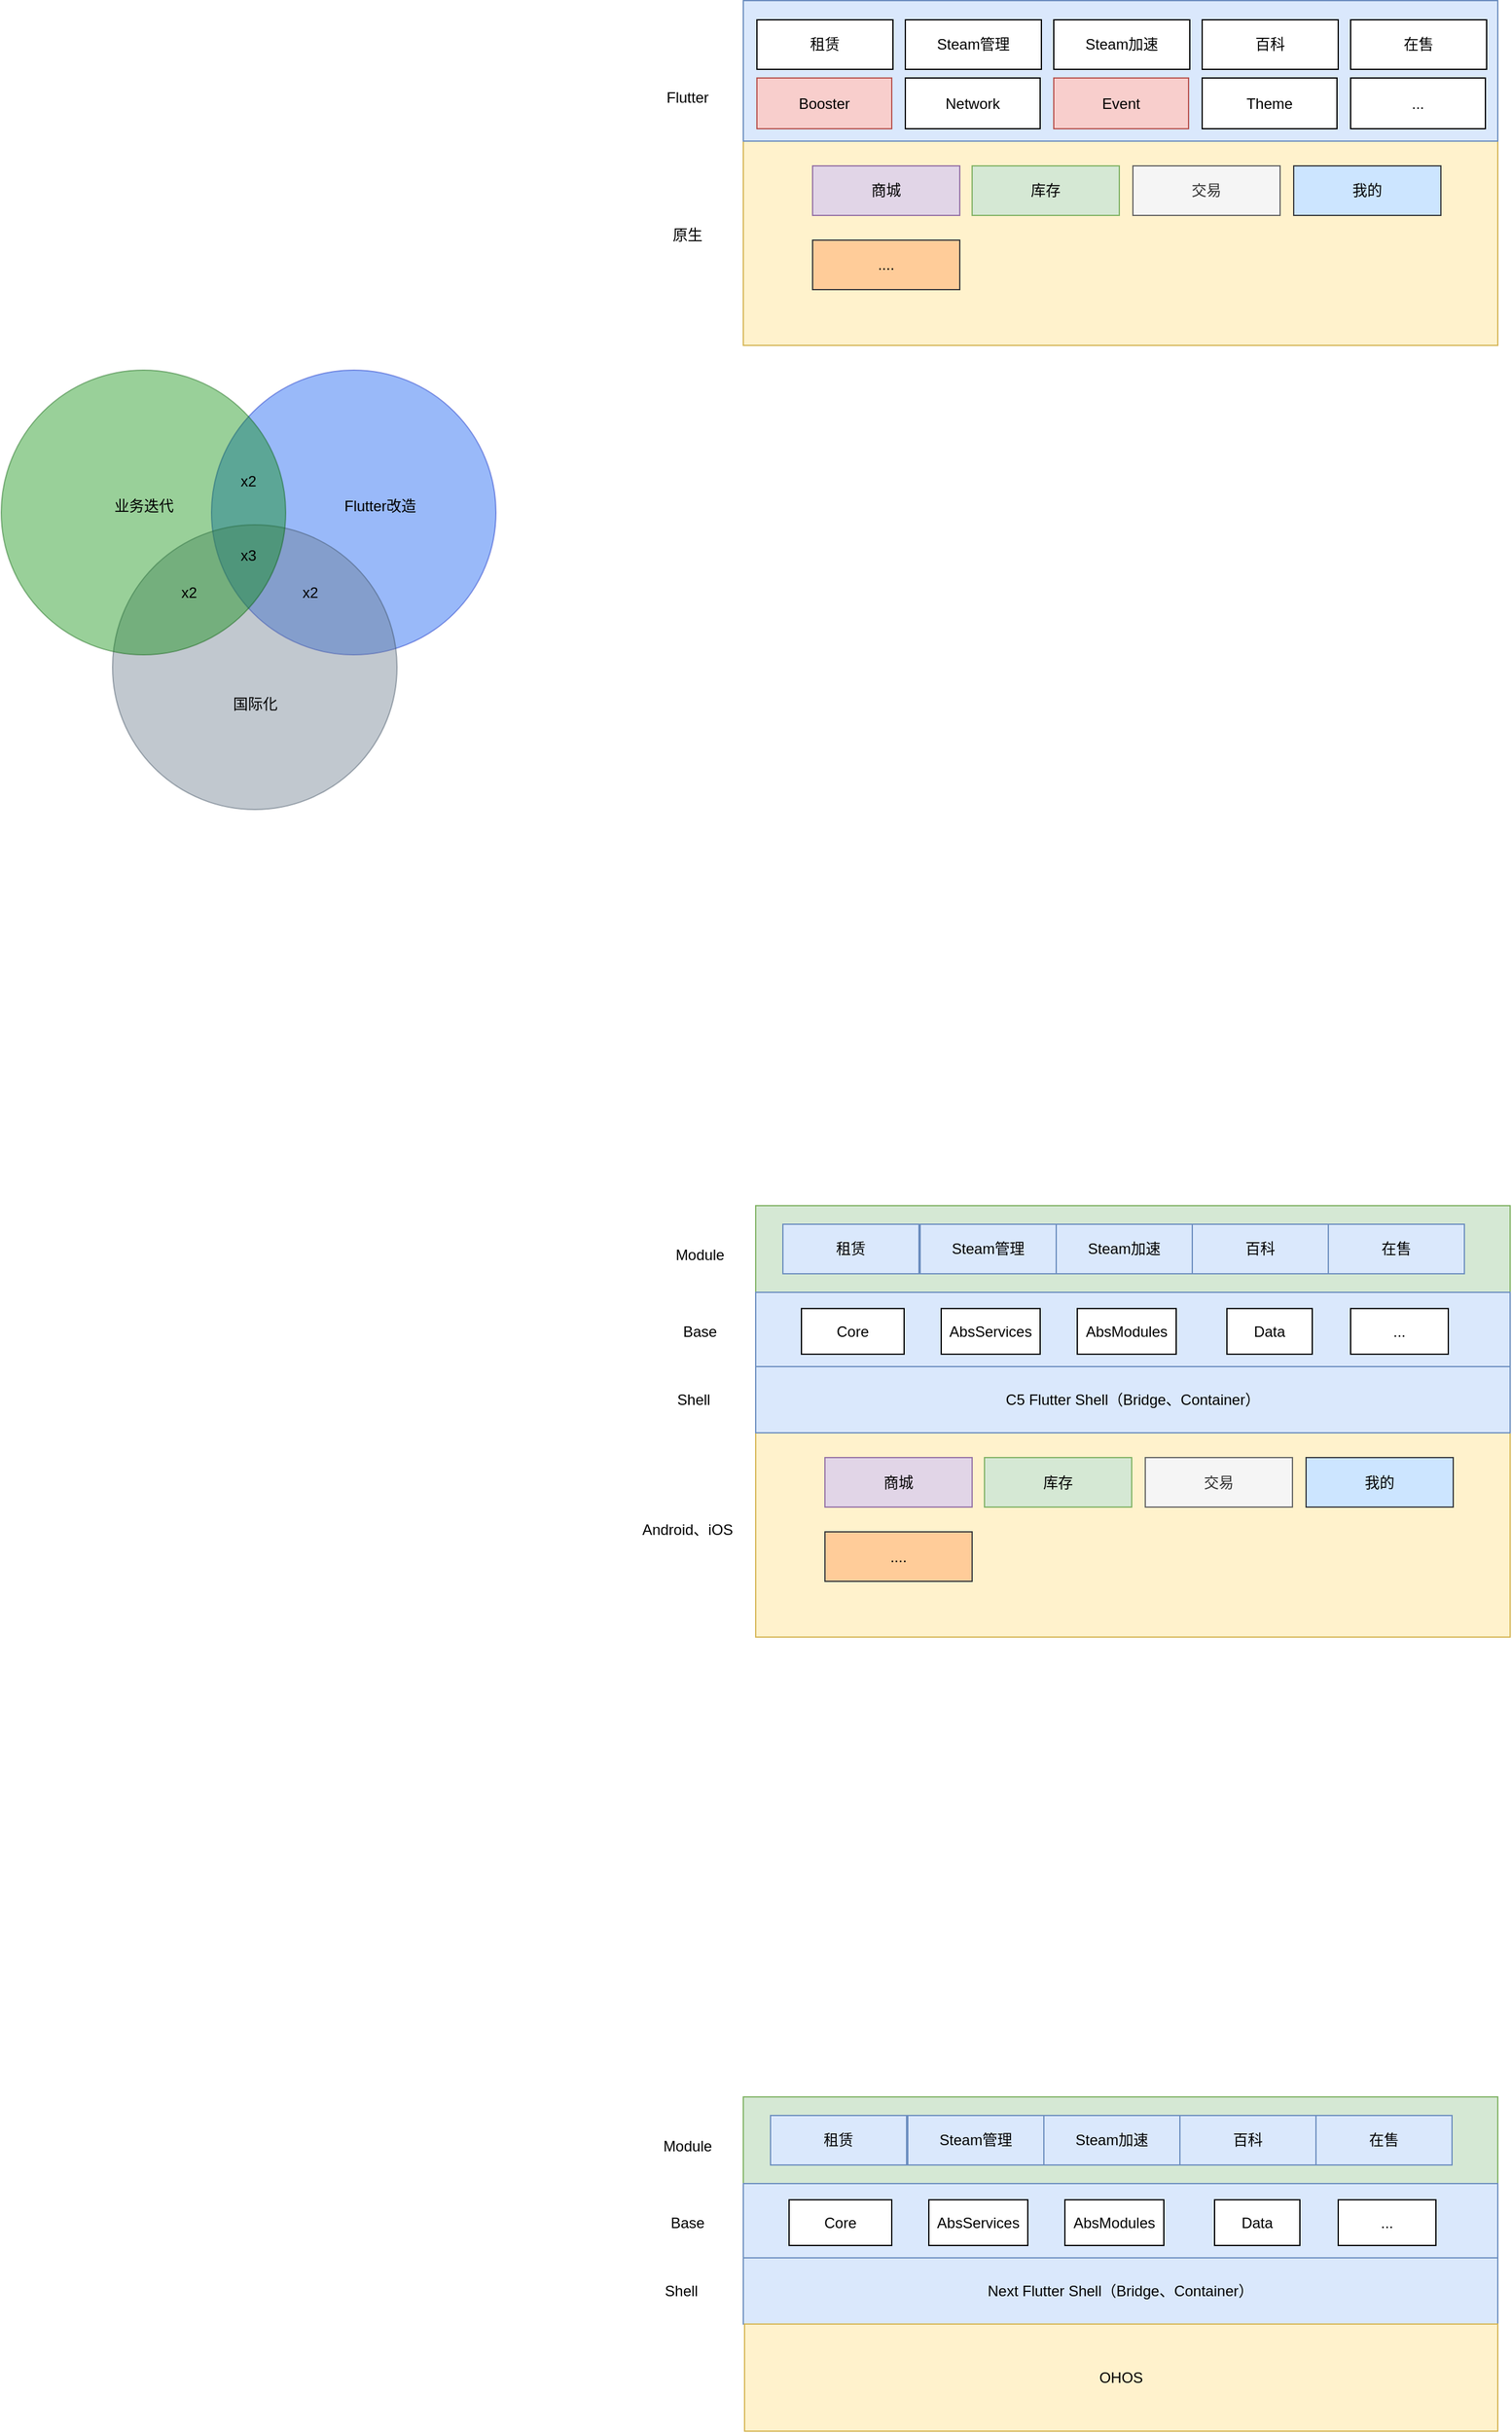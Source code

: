 <mxfile version="24.7.17">
  <diagram name="第 1 页" id="m9vhq2q0e87dHCPL6pzd">
    <mxGraphModel dx="2069" dy="819" grid="1" gridSize="10" guides="1" tooltips="1" connect="1" arrows="1" fold="1" page="1" pageScale="1" pageWidth="827" pageHeight="1169" math="0" shadow="0">
      <root>
        <mxCell id="0" />
        <mxCell id="1" parent="0" />
        <mxCell id="ZYgXHka4m3HWxw24o6Yz-52" value="" style="rounded=0;whiteSpace=wrap;html=1;fillColor=#d5e8d4;strokeColor=#82b366;" parent="1" vertex="1">
          <mxGeometry x="-110" y="1260" width="610" height="70" as="geometry" />
        </mxCell>
        <mxCell id="ZYgXHka4m3HWxw24o6Yz-1" value="" style="rounded=0;whiteSpace=wrap;html=1;fillColor=#fff2cc;strokeColor=#d6b656;" parent="1" vertex="1">
          <mxGeometry x="-120" y="400" width="610" height="165" as="geometry" />
        </mxCell>
        <mxCell id="ZYgXHka4m3HWxw24o6Yz-2" value="" style="rounded=0;whiteSpace=wrap;html=1;fillColor=#dae8fc;strokeColor=#6c8ebf;" parent="1" vertex="1">
          <mxGeometry x="-120" y="286.5" width="610" height="113.5" as="geometry" />
        </mxCell>
        <mxCell id="ZYgXHka4m3HWxw24o6Yz-4" value="租赁" style="rounded=0;whiteSpace=wrap;html=1;" parent="1" vertex="1">
          <mxGeometry x="-109" y="302" width="110" height="40" as="geometry" />
        </mxCell>
        <mxCell id="ZYgXHka4m3HWxw24o6Yz-5" value="Steam管理" style="rounded=0;whiteSpace=wrap;html=1;" parent="1" vertex="1">
          <mxGeometry x="11" y="302" width="110" height="40" as="geometry" />
        </mxCell>
        <mxCell id="ZYgXHka4m3HWxw24o6Yz-6" value="Steam加速" style="rounded=0;whiteSpace=wrap;html=1;" parent="1" vertex="1">
          <mxGeometry x="131" y="302" width="110" height="40" as="geometry" />
        </mxCell>
        <mxCell id="ZYgXHka4m3HWxw24o6Yz-7" value="百科" style="rounded=0;whiteSpace=wrap;html=1;" parent="1" vertex="1">
          <mxGeometry x="251" y="302" width="110" height="40" as="geometry" />
        </mxCell>
        <mxCell id="ZYgXHka4m3HWxw24o6Yz-8" value="在售" style="rounded=0;whiteSpace=wrap;html=1;" parent="1" vertex="1">
          <mxGeometry x="371" y="302" width="110" height="40" as="geometry" />
        </mxCell>
        <mxCell id="ZYgXHka4m3HWxw24o6Yz-9" value="商城" style="rounded=0;whiteSpace=wrap;html=1;fillColor=#e1d5e7;strokeColor=#9673a6;" parent="1" vertex="1">
          <mxGeometry x="-64" y="420" width="119" height="40" as="geometry" />
        </mxCell>
        <mxCell id="ZYgXHka4m3HWxw24o6Yz-10" value="库存" style="rounded=0;whiteSpace=wrap;html=1;fillColor=#d5e8d4;strokeColor=#82b366;" parent="1" vertex="1">
          <mxGeometry x="65" y="420" width="119" height="40" as="geometry" />
        </mxCell>
        <mxCell id="ZYgXHka4m3HWxw24o6Yz-11" value="交易" style="rounded=0;whiteSpace=wrap;html=1;fillColor=#f5f5f5;fontColor=#333333;strokeColor=#666666;" parent="1" vertex="1">
          <mxGeometry x="195" y="420" width="119" height="40" as="geometry" />
        </mxCell>
        <mxCell id="ZYgXHka4m3HWxw24o6Yz-12" value="我的" style="rounded=0;whiteSpace=wrap;html=1;fillColor=#cce5ff;strokeColor=#36393d;" parent="1" vertex="1">
          <mxGeometry x="325" y="420" width="119" height="40" as="geometry" />
        </mxCell>
        <mxCell id="ZYgXHka4m3HWxw24o6Yz-13" value="...." style="rounded=0;whiteSpace=wrap;html=1;fillColor=#ffcc99;strokeColor=#36393d;" parent="1" vertex="1">
          <mxGeometry x="-64" y="480" width="119" height="40" as="geometry" />
        </mxCell>
        <mxCell id="ZYgXHka4m3HWxw24o6Yz-16" value="Flutter" style="text;html=1;align=center;verticalAlign=middle;whiteSpace=wrap;rounded=0;" parent="1" vertex="1">
          <mxGeometry x="-200" y="349" width="70" height="31" as="geometry" />
        </mxCell>
        <mxCell id="ZYgXHka4m3HWxw24o6Yz-17" value="原生" style="text;html=1;align=center;verticalAlign=middle;whiteSpace=wrap;rounded=0;" parent="1" vertex="1">
          <mxGeometry x="-200" y="460" width="70" height="31" as="geometry" />
        </mxCell>
        <mxCell id="ZYgXHka4m3HWxw24o6Yz-18" value="Booster" style="rounded=0;whiteSpace=wrap;html=1;fillColor=#f8cecc;strokeColor=#b85450;" parent="1" vertex="1">
          <mxGeometry x="-109" y="349" width="109" height="41" as="geometry" />
        </mxCell>
        <mxCell id="ZYgXHka4m3HWxw24o6Yz-19" value="N&lt;span style=&quot;background-color: initial;&quot;&gt;etwork&lt;/span&gt;" style="rounded=0;whiteSpace=wrap;html=1;" parent="1" vertex="1">
          <mxGeometry x="11" y="349" width="109" height="41" as="geometry" />
        </mxCell>
        <mxCell id="ZYgXHka4m3HWxw24o6Yz-20" value="Event" style="rounded=0;whiteSpace=wrap;html=1;fillColor=#f8cecc;strokeColor=#b85450;" parent="1" vertex="1">
          <mxGeometry x="131" y="349" width="109" height="41" as="geometry" />
        </mxCell>
        <mxCell id="ZYgXHka4m3HWxw24o6Yz-22" value="Theme" style="rounded=0;whiteSpace=wrap;html=1;" parent="1" vertex="1">
          <mxGeometry x="251" y="349" width="109" height="41" as="geometry" />
        </mxCell>
        <mxCell id="ZYgXHka4m3HWxw24o6Yz-23" value="..." style="rounded=0;whiteSpace=wrap;html=1;" parent="1" vertex="1">
          <mxGeometry x="371" y="349" width="109" height="41" as="geometry" />
        </mxCell>
        <mxCell id="ZYgXHka4m3HWxw24o6Yz-24" value="" style="rounded=0;whiteSpace=wrap;html=1;fillColor=#fff2cc;strokeColor=#d6b656;" parent="1" vertex="1">
          <mxGeometry x="-110" y="1443.5" width="610" height="165" as="geometry" />
        </mxCell>
        <mxCell id="ZYgXHka4m3HWxw24o6Yz-25" value="C5 Flutter Shell（Bridge、Container）" style="rounded=0;whiteSpace=wrap;html=1;fillColor=#dae8fc;strokeColor=#6c8ebf;" parent="1" vertex="1">
          <mxGeometry x="-110" y="1390" width="610" height="53.5" as="geometry" />
        </mxCell>
        <mxCell id="ZYgXHka4m3HWxw24o6Yz-26" value="租赁" style="rounded=0;whiteSpace=wrap;html=1;fillColor=#dae8fc;strokeColor=#6c8ebf;" parent="1" vertex="1">
          <mxGeometry x="-88" y="1275" width="110" height="40" as="geometry" />
        </mxCell>
        <mxCell id="ZYgXHka4m3HWxw24o6Yz-27" value="Steam管理" style="rounded=0;whiteSpace=wrap;html=1;fillColor=#dae8fc;strokeColor=#6c8ebf;" parent="1" vertex="1">
          <mxGeometry x="23" y="1275" width="110" height="40" as="geometry" />
        </mxCell>
        <mxCell id="ZYgXHka4m3HWxw24o6Yz-28" value="Steam加速" style="rounded=0;whiteSpace=wrap;html=1;fillColor=#dae8fc;strokeColor=#6c8ebf;" parent="1" vertex="1">
          <mxGeometry x="133" y="1275" width="110" height="40" as="geometry" />
        </mxCell>
        <mxCell id="ZYgXHka4m3HWxw24o6Yz-29" value="百科" style="rounded=0;whiteSpace=wrap;html=1;fillColor=#dae8fc;strokeColor=#6c8ebf;" parent="1" vertex="1">
          <mxGeometry x="243" y="1275" width="110" height="40" as="geometry" />
        </mxCell>
        <mxCell id="ZYgXHka4m3HWxw24o6Yz-30" value="在售" style="rounded=0;whiteSpace=wrap;html=1;fillColor=#dae8fc;strokeColor=#6c8ebf;" parent="1" vertex="1">
          <mxGeometry x="353" y="1275" width="110" height="40" as="geometry" />
        </mxCell>
        <mxCell id="ZYgXHka4m3HWxw24o6Yz-31" value="商城" style="rounded=0;whiteSpace=wrap;html=1;fillColor=#e1d5e7;strokeColor=#9673a6;" parent="1" vertex="1">
          <mxGeometry x="-54" y="1463.5" width="119" height="40" as="geometry" />
        </mxCell>
        <mxCell id="ZYgXHka4m3HWxw24o6Yz-32" value="库存" style="rounded=0;whiteSpace=wrap;html=1;fillColor=#d5e8d4;strokeColor=#82b366;" parent="1" vertex="1">
          <mxGeometry x="75" y="1463.5" width="119" height="40" as="geometry" />
        </mxCell>
        <mxCell id="ZYgXHka4m3HWxw24o6Yz-33" value="交易" style="rounded=0;whiteSpace=wrap;html=1;fillColor=#f5f5f5;fontColor=#333333;strokeColor=#666666;" parent="1" vertex="1">
          <mxGeometry x="205" y="1463.5" width="119" height="40" as="geometry" />
        </mxCell>
        <mxCell id="ZYgXHka4m3HWxw24o6Yz-34" value="我的" style="rounded=0;whiteSpace=wrap;html=1;fillColor=#cce5ff;strokeColor=#36393d;" parent="1" vertex="1">
          <mxGeometry x="335" y="1463.5" width="119" height="40" as="geometry" />
        </mxCell>
        <mxCell id="ZYgXHka4m3HWxw24o6Yz-35" value="...." style="rounded=0;whiteSpace=wrap;html=1;fillColor=#ffcc99;strokeColor=#36393d;" parent="1" vertex="1">
          <mxGeometry x="-54" y="1523.5" width="119" height="40" as="geometry" />
        </mxCell>
        <mxCell id="ZYgXHka4m3HWxw24o6Yz-37" value="Android、iOS" style="text;html=1;align=center;verticalAlign=middle;whiteSpace=wrap;rounded=0;" parent="1" vertex="1">
          <mxGeometry x="-210" y="1503.5" width="90" height="36.5" as="geometry" />
        </mxCell>
        <mxCell id="ZYgXHka4m3HWxw24o6Yz-46" value="" style="rounded=0;whiteSpace=wrap;html=1;fillColor=#dae8fc;strokeColor=#6c8ebf;" parent="1" vertex="1">
          <mxGeometry x="-110" y="1330" width="610" height="60" as="geometry" />
        </mxCell>
        <mxCell id="ZYgXHka4m3HWxw24o6Yz-47" value="Core" style="rounded=0;whiteSpace=wrap;html=1;" parent="1" vertex="1">
          <mxGeometry x="-73" y="1343.13" width="83" height="36.87" as="geometry" />
        </mxCell>
        <mxCell id="ZYgXHka4m3HWxw24o6Yz-48" value="AbsServices" style="rounded=0;whiteSpace=wrap;html=1;" parent="1" vertex="1">
          <mxGeometry x="40" y="1343.13" width="80" height="36.87" as="geometry" />
        </mxCell>
        <mxCell id="ZYgXHka4m3HWxw24o6Yz-49" value="AbsModules" style="rounded=0;whiteSpace=wrap;html=1;" parent="1" vertex="1">
          <mxGeometry x="150" y="1343.13" width="80" height="36.87" as="geometry" />
        </mxCell>
        <mxCell id="ZYgXHka4m3HWxw24o6Yz-50" value="Data" style="rounded=0;whiteSpace=wrap;html=1;" parent="1" vertex="1">
          <mxGeometry x="271" y="1343.13" width="69" height="36.87" as="geometry" />
        </mxCell>
        <mxCell id="ZYgXHka4m3HWxw24o6Yz-51" value="..." style="rounded=0;whiteSpace=wrap;html=1;" parent="1" vertex="1">
          <mxGeometry x="371" y="1343.13" width="79" height="36.87" as="geometry" />
        </mxCell>
        <mxCell id="ZYgXHka4m3HWxw24o6Yz-53" value="Base" style="text;html=1;align=center;verticalAlign=middle;whiteSpace=wrap;rounded=0;" parent="1" vertex="1">
          <mxGeometry x="-185" y="1346.88" width="60" height="30" as="geometry" />
        </mxCell>
        <mxCell id="ZYgXHka4m3HWxw24o6Yz-54" value="Module" style="text;html=1;align=center;verticalAlign=middle;whiteSpace=wrap;rounded=0;" parent="1" vertex="1">
          <mxGeometry x="-185" y="1285" width="60" height="30" as="geometry" />
        </mxCell>
        <mxCell id="ZYgXHka4m3HWxw24o6Yz-55" value="Shell" style="text;html=1;align=center;verticalAlign=middle;whiteSpace=wrap;rounded=0;" parent="1" vertex="1">
          <mxGeometry x="-190" y="1401.75" width="60" height="30" as="geometry" />
        </mxCell>
        <mxCell id="ZYgXHka4m3HWxw24o6Yz-56" value="" style="rounded=0;whiteSpace=wrap;html=1;fillColor=#d5e8d4;strokeColor=#82b366;" parent="1" vertex="1">
          <mxGeometry x="-120" y="1980" width="610" height="70" as="geometry" />
        </mxCell>
        <mxCell id="ZYgXHka4m3HWxw24o6Yz-57" value="Next Flutter Shell（Bridge、Container）" style="rounded=0;whiteSpace=wrap;html=1;fillColor=#dae8fc;strokeColor=#6c8ebf;" parent="1" vertex="1">
          <mxGeometry x="-120" y="2110" width="610" height="53.5" as="geometry" />
        </mxCell>
        <mxCell id="ZYgXHka4m3HWxw24o6Yz-58" value="租赁" style="rounded=0;whiteSpace=wrap;html=1;fillColor=#dae8fc;strokeColor=#6c8ebf;" parent="1" vertex="1">
          <mxGeometry x="-98" y="1995" width="110" height="40" as="geometry" />
        </mxCell>
        <mxCell id="ZYgXHka4m3HWxw24o6Yz-59" value="Steam管理" style="rounded=0;whiteSpace=wrap;html=1;fillColor=#dae8fc;strokeColor=#6c8ebf;" parent="1" vertex="1">
          <mxGeometry x="13" y="1995" width="110" height="40" as="geometry" />
        </mxCell>
        <mxCell id="ZYgXHka4m3HWxw24o6Yz-60" value="Steam加速" style="rounded=0;whiteSpace=wrap;html=1;fillColor=#dae8fc;strokeColor=#6c8ebf;" parent="1" vertex="1">
          <mxGeometry x="123" y="1995" width="110" height="40" as="geometry" />
        </mxCell>
        <mxCell id="ZYgXHka4m3HWxw24o6Yz-61" value="百科" style="rounded=0;whiteSpace=wrap;html=1;fillColor=#dae8fc;strokeColor=#6c8ebf;" parent="1" vertex="1">
          <mxGeometry x="233" y="1995" width="110" height="40" as="geometry" />
        </mxCell>
        <mxCell id="ZYgXHka4m3HWxw24o6Yz-62" value="在售" style="rounded=0;whiteSpace=wrap;html=1;fillColor=#dae8fc;strokeColor=#6c8ebf;" parent="1" vertex="1">
          <mxGeometry x="343" y="1995" width="110" height="40" as="geometry" />
        </mxCell>
        <mxCell id="ZYgXHka4m3HWxw24o6Yz-63" value="" style="rounded=0;whiteSpace=wrap;html=1;fillColor=#dae8fc;strokeColor=#6c8ebf;" parent="1" vertex="1">
          <mxGeometry x="-120" y="2050" width="610" height="60" as="geometry" />
        </mxCell>
        <mxCell id="ZYgXHka4m3HWxw24o6Yz-64" value="Core" style="rounded=0;whiteSpace=wrap;html=1;" parent="1" vertex="1">
          <mxGeometry x="-83" y="2063.13" width="83" height="36.87" as="geometry" />
        </mxCell>
        <mxCell id="ZYgXHka4m3HWxw24o6Yz-65" value="AbsServices" style="rounded=0;whiteSpace=wrap;html=1;" parent="1" vertex="1">
          <mxGeometry x="30" y="2063.13" width="80" height="36.87" as="geometry" />
        </mxCell>
        <mxCell id="ZYgXHka4m3HWxw24o6Yz-66" value="AbsModules" style="rounded=0;whiteSpace=wrap;html=1;" parent="1" vertex="1">
          <mxGeometry x="140" y="2063.13" width="80" height="36.87" as="geometry" />
        </mxCell>
        <mxCell id="ZYgXHka4m3HWxw24o6Yz-67" value="Data" style="rounded=0;whiteSpace=wrap;html=1;" parent="1" vertex="1">
          <mxGeometry x="261" y="2063.13" width="69" height="36.87" as="geometry" />
        </mxCell>
        <mxCell id="ZYgXHka4m3HWxw24o6Yz-68" value="..." style="rounded=0;whiteSpace=wrap;html=1;" parent="1" vertex="1">
          <mxGeometry x="361" y="2063.13" width="79" height="36.87" as="geometry" />
        </mxCell>
        <mxCell id="ZYgXHka4m3HWxw24o6Yz-69" value="Base" style="text;html=1;align=center;verticalAlign=middle;whiteSpace=wrap;rounded=0;" parent="1" vertex="1">
          <mxGeometry x="-195" y="2066.88" width="60" height="30" as="geometry" />
        </mxCell>
        <mxCell id="ZYgXHka4m3HWxw24o6Yz-70" value="Module" style="text;html=1;align=center;verticalAlign=middle;whiteSpace=wrap;rounded=0;" parent="1" vertex="1">
          <mxGeometry x="-195" y="2005" width="60" height="30" as="geometry" />
        </mxCell>
        <mxCell id="ZYgXHka4m3HWxw24o6Yz-71" value="Shell" style="text;html=1;align=center;verticalAlign=middle;whiteSpace=wrap;rounded=0;" parent="1" vertex="1">
          <mxGeometry x="-200" y="2121.75" width="60" height="30" as="geometry" />
        </mxCell>
        <mxCell id="ZYgXHka4m3HWxw24o6Yz-72" value="OHOS" style="rounded=0;whiteSpace=wrap;html=1;fillColor=#fff2cc;strokeColor=#d6b656;" parent="1" vertex="1">
          <mxGeometry x="-119" y="2163.5" width="609" height="86.5" as="geometry" />
        </mxCell>
        <mxCell id="QFdiR0GhEo0svg_8CYwl-2" value="" style="ellipse;whiteSpace=wrap;html=1;aspect=fixed;fillColor=#0050ef;fontColor=#ffffff;strokeColor=#001DBC;opacity=40;" vertex="1" parent="1">
          <mxGeometry x="-550" y="585" width="230" height="230" as="geometry" />
        </mxCell>
        <mxCell id="QFdiR0GhEo0svg_8CYwl-4" value="Flutter改造" style="text;html=1;align=center;verticalAlign=middle;whiteSpace=wrap;rounded=0;" vertex="1" parent="1">
          <mxGeometry x="-480" y="660" width="133" height="70" as="geometry" />
        </mxCell>
        <mxCell id="QFdiR0GhEo0svg_8CYwl-5" value="" style="ellipse;whiteSpace=wrap;html=1;aspect=fixed;fillColor=#647687;fontColor=#ffffff;strokeColor=#314354;opacity=40;" vertex="1" parent="1">
          <mxGeometry x="-630" y="710" width="230" height="230" as="geometry" />
        </mxCell>
        <mxCell id="QFdiR0GhEo0svg_8CYwl-6" value="" style="ellipse;whiteSpace=wrap;html=1;aspect=fixed;fillColor=#008a00;fontColor=#ffffff;strokeColor=#005700;opacity=40;" vertex="1" parent="1">
          <mxGeometry x="-720" y="585" width="230" height="230" as="geometry" />
        </mxCell>
        <mxCell id="QFdiR0GhEo0svg_8CYwl-7" value="业务迭代" style="text;html=1;align=center;verticalAlign=middle;whiteSpace=wrap;rounded=0;" vertex="1" parent="1">
          <mxGeometry x="-671.5" y="660" width="133" height="70" as="geometry" />
        </mxCell>
        <mxCell id="QFdiR0GhEo0svg_8CYwl-8" value="国际化" style="text;html=1;align=center;verticalAlign=middle;whiteSpace=wrap;rounded=0;" vertex="1" parent="1">
          <mxGeometry x="-581.5" y="820" width="133" height="70" as="geometry" />
        </mxCell>
        <mxCell id="QFdiR0GhEo0svg_8CYwl-9" value="x3" style="text;html=1;align=center;verticalAlign=middle;whiteSpace=wrap;rounded=0;" vertex="1" parent="1">
          <mxGeometry x="-550" y="720" width="60" height="30" as="geometry" />
        </mxCell>
        <mxCell id="QFdiR0GhEo0svg_8CYwl-10" value="x2" style="text;html=1;align=center;verticalAlign=middle;whiteSpace=wrap;rounded=0;" vertex="1" parent="1">
          <mxGeometry x="-550" y="660" width="60" height="30" as="geometry" />
        </mxCell>
        <mxCell id="QFdiR0GhEo0svg_8CYwl-11" value="x2" style="text;html=1;align=center;verticalAlign=middle;whiteSpace=wrap;rounded=0;" vertex="1" parent="1">
          <mxGeometry x="-500" y="750" width="60" height="30" as="geometry" />
        </mxCell>
        <mxCell id="QFdiR0GhEo0svg_8CYwl-12" value="x2" style="text;html=1;align=center;verticalAlign=middle;whiteSpace=wrap;rounded=0;" vertex="1" parent="1">
          <mxGeometry x="-598.5" y="750" width="60" height="30" as="geometry" />
        </mxCell>
      </root>
    </mxGraphModel>
  </diagram>
</mxfile>
